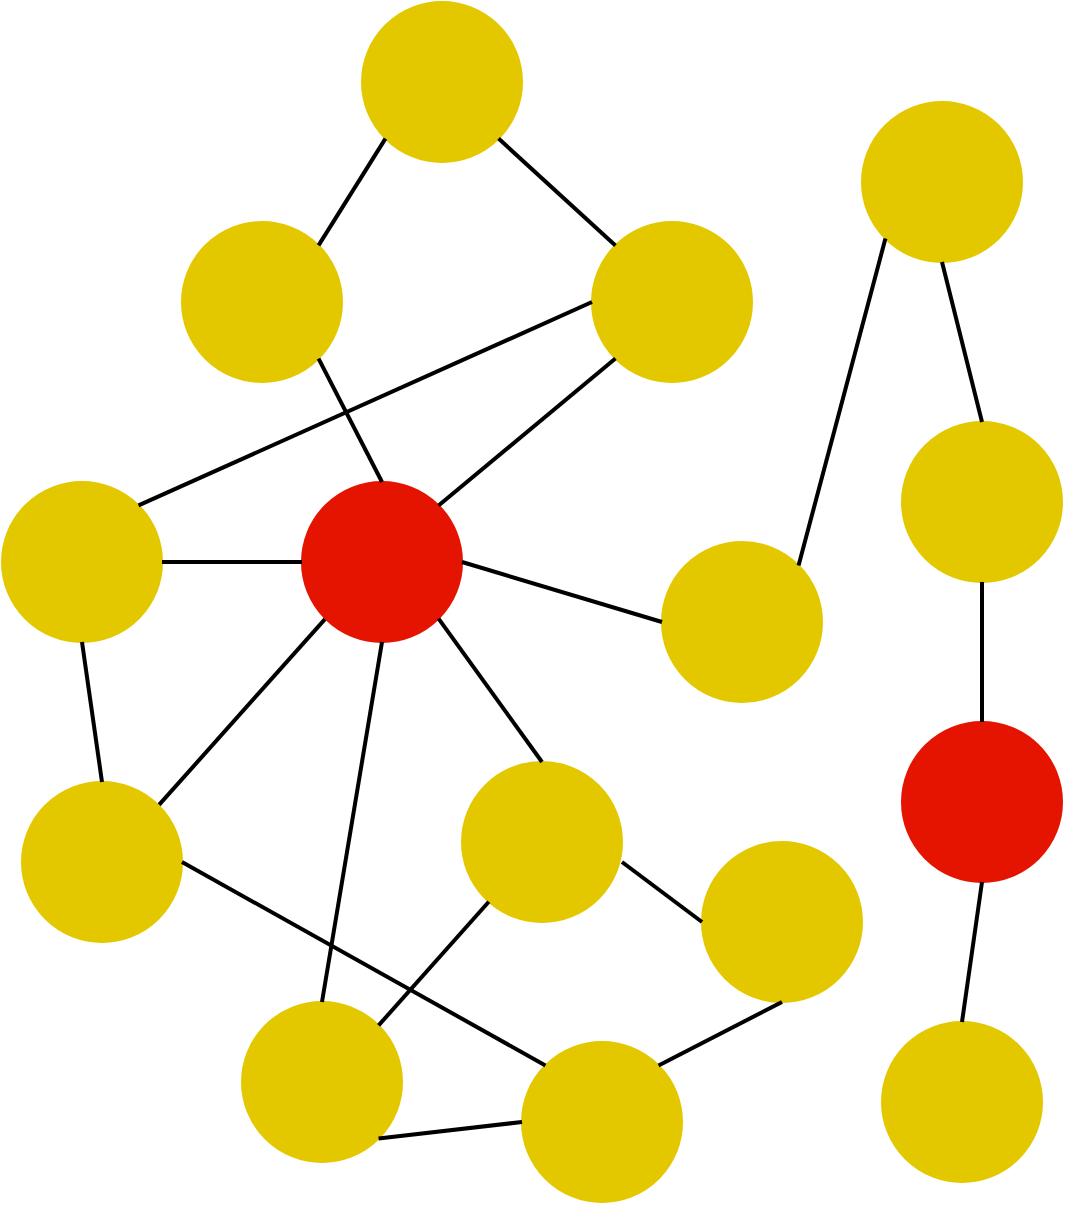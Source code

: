 <mxfile version="14.9.9" type="github">
  <diagram id="a2tgugRnpEL76i69qjv2" name="Page-1">
    <mxGraphModel dx="2066" dy="1083" grid="1" gridSize="10" guides="1" tooltips="1" connect="1" arrows="1" fold="1" page="1" pageScale="1" pageWidth="850" pageHeight="1100" math="0" shadow="0">
      <root>
        <mxCell id="0" />
        <mxCell id="1" parent="0" />
        <mxCell id="pjBFNlvrcR_k7vOQFSDJ-12" style="rounded=0;orthogonalLoop=1;jettySize=auto;html=1;exitX=0;exitY=1;exitDx=0;exitDy=0;entryX=1;entryY=0;entryDx=0;entryDy=0;endArrow=none;endFill=0;strokeWidth=2;" edge="1" parent="1" source="pjBFNlvrcR_k7vOQFSDJ-1" target="pjBFNlvrcR_k7vOQFSDJ-3">
          <mxGeometry relative="1" as="geometry" />
        </mxCell>
        <mxCell id="pjBFNlvrcR_k7vOQFSDJ-1" value="" style="ellipse;whiteSpace=wrap;html=1;aspect=fixed;fillColor=#e51400;fontColor=#ffffff;strokeColor=#E51400;" vertex="1" parent="1">
          <mxGeometry x="200" y="480" width="80" height="80" as="geometry" />
        </mxCell>
        <mxCell id="pjBFNlvrcR_k7vOQFSDJ-2" value="" style="ellipse;whiteSpace=wrap;html=1;aspect=fixed;fillColor=#e3c800;fontColor=#000000;strokeColor=#E3C800;" vertex="1" parent="1">
          <mxGeometry x="380" y="510" width="80" height="80" as="geometry" />
        </mxCell>
        <mxCell id="pjBFNlvrcR_k7vOQFSDJ-3" value="" style="ellipse;whiteSpace=wrap;html=1;aspect=fixed;fillColor=#e3c800;fontColor=#000000;strokeColor=#E3C800;" vertex="1" parent="1">
          <mxGeometry x="60" y="630" width="80" height="80" as="geometry" />
        </mxCell>
        <mxCell id="pjBFNlvrcR_k7vOQFSDJ-4" value="" style="ellipse;whiteSpace=wrap;html=1;aspect=fixed;fillColor=#e3c800;fontColor=#000000;strokeColor=#E3C800;" vertex="1" parent="1">
          <mxGeometry x="345" y="350" width="80" height="80" as="geometry" />
        </mxCell>
        <mxCell id="pjBFNlvrcR_k7vOQFSDJ-5" value="" style="ellipse;whiteSpace=wrap;html=1;aspect=fixed;fillColor=#e3c800;fontColor=#000000;strokeColor=#E3C800;" vertex="1" parent="1">
          <mxGeometry x="280" y="620" width="80" height="80" as="geometry" />
        </mxCell>
        <mxCell id="pjBFNlvrcR_k7vOQFSDJ-6" value="" style="ellipse;whiteSpace=wrap;html=1;aspect=fixed;fillColor=#e3c800;fontColor=#000000;strokeColor=#E3C800;" vertex="1" parent="1">
          <mxGeometry x="50" y="480" width="80" height="80" as="geometry" />
        </mxCell>
        <mxCell id="pjBFNlvrcR_k7vOQFSDJ-7" value="" style="ellipse;whiteSpace=wrap;html=1;aspect=fixed;fillColor=#e3c800;fontColor=#000000;strokeColor=#E3C800;" vertex="1" parent="1">
          <mxGeometry x="230" y="240" width="80" height="80" as="geometry" />
        </mxCell>
        <mxCell id="pjBFNlvrcR_k7vOQFSDJ-8" value="" style="ellipse;whiteSpace=wrap;html=1;aspect=fixed;fillColor=#e3c800;fontColor=#000000;strokeColor=#E3C800;" vertex="1" parent="1">
          <mxGeometry x="170" y="740" width="80" height="80" as="geometry" />
        </mxCell>
        <mxCell id="pjBFNlvrcR_k7vOQFSDJ-9" value="" style="ellipse;whiteSpace=wrap;html=1;aspect=fixed;fillColor=#e3c800;fontColor=#000000;strokeColor=#E3C800;" vertex="1" parent="1">
          <mxGeometry x="400" y="660" width="80" height="80" as="geometry" />
        </mxCell>
        <mxCell id="pjBFNlvrcR_k7vOQFSDJ-10" value="" style="ellipse;whiteSpace=wrap;html=1;aspect=fixed;fillColor=#e3c800;fontColor=#000000;strokeColor=#E3C800;" vertex="1" parent="1">
          <mxGeometry x="140" y="350" width="80" height="80" as="geometry" />
        </mxCell>
        <mxCell id="pjBFNlvrcR_k7vOQFSDJ-13" style="rounded=0;orthogonalLoop=1;jettySize=auto;html=1;exitX=0;exitY=0.5;exitDx=0;exitDy=0;endArrow=none;endFill=0;strokeWidth=2;" edge="1" parent="1" source="pjBFNlvrcR_k7vOQFSDJ-1" target="pjBFNlvrcR_k7vOQFSDJ-6">
          <mxGeometry relative="1" as="geometry">
            <mxPoint x="193.436" y="520.004" as="sourcePoint" />
            <mxPoint x="110.004" y="613.436" as="targetPoint" />
          </mxGeometry>
        </mxCell>
        <mxCell id="pjBFNlvrcR_k7vOQFSDJ-14" style="rounded=0;orthogonalLoop=1;jettySize=auto;html=1;exitX=0.5;exitY=0;exitDx=0;exitDy=0;endArrow=none;endFill=0;entryX=0.5;entryY=1;entryDx=0;entryDy=0;strokeWidth=2;" edge="1" parent="1" source="pjBFNlvrcR_k7vOQFSDJ-8" target="pjBFNlvrcR_k7vOQFSDJ-1">
          <mxGeometry relative="1" as="geometry">
            <mxPoint x="345" y="570" as="sourcePoint" />
            <mxPoint x="275" y="570" as="targetPoint" />
          </mxGeometry>
        </mxCell>
        <mxCell id="pjBFNlvrcR_k7vOQFSDJ-15" style="rounded=0;orthogonalLoop=1;jettySize=auto;html=1;exitX=0;exitY=0.5;exitDx=0;exitDy=0;endArrow=none;endFill=0;strokeWidth=2;" edge="1" parent="1" source="pjBFNlvrcR_k7vOQFSDJ-2">
          <mxGeometry relative="1" as="geometry">
            <mxPoint x="350" y="520" as="sourcePoint" />
            <mxPoint x="280" y="520" as="targetPoint" />
          </mxGeometry>
        </mxCell>
        <mxCell id="pjBFNlvrcR_k7vOQFSDJ-16" style="rounded=0;orthogonalLoop=1;jettySize=auto;html=1;exitX=0.5;exitY=0;exitDx=0;exitDy=0;endArrow=none;endFill=0;entryX=1;entryY=1;entryDx=0;entryDy=0;strokeWidth=2;" edge="1" parent="1" source="pjBFNlvrcR_k7vOQFSDJ-5" target="pjBFNlvrcR_k7vOQFSDJ-1">
          <mxGeometry relative="1" as="geometry">
            <mxPoint x="370" y="580" as="sourcePoint" />
            <mxPoint x="270" y="550" as="targetPoint" />
          </mxGeometry>
        </mxCell>
        <mxCell id="pjBFNlvrcR_k7vOQFSDJ-19" style="rounded=0;orthogonalLoop=1;jettySize=auto;html=1;exitX=0;exitY=0.5;exitDx=0;exitDy=0;endArrow=none;endFill=0;strokeWidth=2;" edge="1" parent="1" source="pjBFNlvrcR_k7vOQFSDJ-9">
          <mxGeometry relative="1" as="geometry">
            <mxPoint x="460" y="700" as="sourcePoint" />
            <mxPoint x="360" y="670" as="targetPoint" />
          </mxGeometry>
        </mxCell>
        <mxCell id="pjBFNlvrcR_k7vOQFSDJ-20" style="rounded=0;orthogonalLoop=1;jettySize=auto;html=1;exitX=1;exitY=0;exitDx=0;exitDy=0;endArrow=none;endFill=0;strokeWidth=2;" edge="1" parent="1" source="pjBFNlvrcR_k7vOQFSDJ-8" target="pjBFNlvrcR_k7vOQFSDJ-5">
          <mxGeometry relative="1" as="geometry">
            <mxPoint x="310" y="760" as="sourcePoint" />
            <mxPoint x="270" y="730" as="targetPoint" />
          </mxGeometry>
        </mxCell>
        <mxCell id="pjBFNlvrcR_k7vOQFSDJ-21" style="rounded=0;orthogonalLoop=1;jettySize=auto;html=1;exitX=0;exitY=1;exitDx=0;exitDy=0;endArrow=none;endFill=0;entryX=1;entryY=0;entryDx=0;entryDy=0;strokeWidth=2;" edge="1" parent="1" source="pjBFNlvrcR_k7vOQFSDJ-4" target="pjBFNlvrcR_k7vOQFSDJ-1">
          <mxGeometry relative="1" as="geometry">
            <mxPoint x="390" y="480" as="sourcePoint" />
            <mxPoint x="290" y="450" as="targetPoint" />
          </mxGeometry>
        </mxCell>
        <mxCell id="pjBFNlvrcR_k7vOQFSDJ-22" style="rounded=0;orthogonalLoop=1;jettySize=auto;html=1;exitX=0.5;exitY=0;exitDx=0;exitDy=0;endArrow=none;endFill=0;entryX=1;entryY=1;entryDx=0;entryDy=0;strokeWidth=2;" edge="1" parent="1" source="pjBFNlvrcR_k7vOQFSDJ-1" target="pjBFNlvrcR_k7vOQFSDJ-10">
          <mxGeometry relative="1" as="geometry">
            <mxPoint x="245" y="450" as="sourcePoint" />
            <mxPoint x="175" y="450" as="targetPoint" />
          </mxGeometry>
        </mxCell>
        <mxCell id="pjBFNlvrcR_k7vOQFSDJ-23" style="rounded=0;orthogonalLoop=1;jettySize=auto;html=1;exitX=0;exitY=0;exitDx=0;exitDy=0;endArrow=none;endFill=0;entryX=1;entryY=1;entryDx=0;entryDy=0;strokeWidth=2;" edge="1" parent="1" source="pjBFNlvrcR_k7vOQFSDJ-4" target="pjBFNlvrcR_k7vOQFSDJ-7">
          <mxGeometry relative="1" as="geometry">
            <mxPoint x="335.86" y="361.72" as="sourcePoint" />
            <mxPoint x="304.144" y="300.004" as="targetPoint" />
          </mxGeometry>
        </mxCell>
        <mxCell id="pjBFNlvrcR_k7vOQFSDJ-24" style="rounded=0;orthogonalLoop=1;jettySize=auto;html=1;exitX=1;exitY=0;exitDx=0;exitDy=0;endArrow=none;endFill=0;entryX=0;entryY=1;entryDx=0;entryDy=0;strokeWidth=2;" edge="1" parent="1" source="pjBFNlvrcR_k7vOQFSDJ-10" target="pjBFNlvrcR_k7vOQFSDJ-7">
          <mxGeometry relative="1" as="geometry">
            <mxPoint x="281.72" y="420.86" as="sourcePoint" />
            <mxPoint x="250.004" y="359.144" as="targetPoint" />
          </mxGeometry>
        </mxCell>
        <mxCell id="pjBFNlvrcR_k7vOQFSDJ-26" value="" style="ellipse;whiteSpace=wrap;html=1;aspect=fixed;fillColor=#e3c800;fontColor=#000000;strokeColor=#E3C800;" vertex="1" parent="1">
          <mxGeometry x="310" y="760" width="80" height="80" as="geometry" />
        </mxCell>
        <mxCell id="pjBFNlvrcR_k7vOQFSDJ-27" style="rounded=0;orthogonalLoop=1;jettySize=auto;html=1;exitX=1;exitY=1;exitDx=0;exitDy=0;endArrow=none;endFill=0;entryX=0;entryY=0.5;entryDx=0;entryDy=0;strokeWidth=2;" edge="1" parent="1" source="pjBFNlvrcR_k7vOQFSDJ-8" target="pjBFNlvrcR_k7vOQFSDJ-26">
          <mxGeometry relative="1" as="geometry">
            <mxPoint x="248.284" y="761.716" as="sourcePoint" />
            <mxPoint x="290" y="860" as="targetPoint" />
          </mxGeometry>
        </mxCell>
        <mxCell id="pjBFNlvrcR_k7vOQFSDJ-28" value="" style="ellipse;whiteSpace=wrap;html=1;aspect=fixed;fillColor=#e3c800;fontColor=#000000;strokeColor=#E3C800;" vertex="1" parent="1">
          <mxGeometry x="480" y="290" width="80" height="80" as="geometry" />
        </mxCell>
        <mxCell id="pjBFNlvrcR_k7vOQFSDJ-29" style="rounded=0;orthogonalLoop=1;jettySize=auto;html=1;exitX=0.5;exitY=0;exitDx=0;exitDy=0;endArrow=none;endFill=0;entryX=0.5;entryY=1;entryDx=0;entryDy=0;strokeWidth=2;" edge="1" parent="1" source="pjBFNlvrcR_k7vOQFSDJ-3" target="pjBFNlvrcR_k7vOQFSDJ-6">
          <mxGeometry relative="1" as="geometry">
            <mxPoint x="330" y="630" as="sourcePoint" />
            <mxPoint x="278.284" y="558.284" as="targetPoint" />
          </mxGeometry>
        </mxCell>
        <mxCell id="pjBFNlvrcR_k7vOQFSDJ-30" value="" style="ellipse;whiteSpace=wrap;html=1;aspect=fixed;fillColor=#e51400;fontColor=#ffffff;strokeColor=#E51400;" vertex="1" parent="1">
          <mxGeometry x="500" y="600" width="80" height="80" as="geometry" />
        </mxCell>
        <mxCell id="pjBFNlvrcR_k7vOQFSDJ-31" style="rounded=0;orthogonalLoop=1;jettySize=auto;html=1;exitX=1;exitY=0;exitDx=0;exitDy=0;endArrow=none;endFill=0;entryX=0.5;entryY=1;entryDx=0;entryDy=0;strokeWidth=2;" edge="1" parent="1" source="pjBFNlvrcR_k7vOQFSDJ-26" target="pjBFNlvrcR_k7vOQFSDJ-9">
          <mxGeometry relative="1" as="geometry">
            <mxPoint x="370.004" y="799.996" as="sourcePoint" />
            <mxPoint x="388" y="750" as="targetPoint" />
          </mxGeometry>
        </mxCell>
        <mxCell id="pjBFNlvrcR_k7vOQFSDJ-32" style="rounded=0;orthogonalLoop=1;jettySize=auto;html=1;endArrow=none;endFill=0;entryX=1;entryY=0;entryDx=0;entryDy=0;exitX=0;exitY=0.5;exitDx=0;exitDy=0;strokeWidth=2;" edge="1" parent="1" source="pjBFNlvrcR_k7vOQFSDJ-4" target="pjBFNlvrcR_k7vOQFSDJ-6">
          <mxGeometry relative="1" as="geometry">
            <mxPoint x="340" y="390" as="sourcePoint" />
            <mxPoint x="140" y="530" as="targetPoint" />
          </mxGeometry>
        </mxCell>
        <mxCell id="pjBFNlvrcR_k7vOQFSDJ-33" style="rounded=0;orthogonalLoop=1;jettySize=auto;html=1;endArrow=none;endFill=0;entryX=1;entryY=0;entryDx=0;entryDy=0;exitX=0;exitY=1;exitDx=0;exitDy=0;strokeWidth=2;" edge="1" parent="1" source="pjBFNlvrcR_k7vOQFSDJ-28" target="pjBFNlvrcR_k7vOQFSDJ-2">
          <mxGeometry relative="1" as="geometry">
            <mxPoint x="480" y="470" as="sourcePoint" />
            <mxPoint x="480" y="530" as="targetPoint" />
          </mxGeometry>
        </mxCell>
        <mxCell id="pjBFNlvrcR_k7vOQFSDJ-34" style="rounded=0;orthogonalLoop=1;jettySize=auto;html=1;exitX=0;exitY=0;exitDx=0;exitDy=0;endArrow=none;endFill=0;entryX=1;entryY=0.5;entryDx=0;entryDy=0;strokeWidth=2;" edge="1" parent="1" source="pjBFNlvrcR_k7vOQFSDJ-26" target="pjBFNlvrcR_k7vOQFSDJ-3">
          <mxGeometry relative="1" as="geometry">
            <mxPoint x="330" y="630" as="sourcePoint" />
            <mxPoint x="278.284" y="558.284" as="targetPoint" />
          </mxGeometry>
        </mxCell>
        <mxCell id="pjBFNlvrcR_k7vOQFSDJ-35" value="" style="ellipse;whiteSpace=wrap;html=1;aspect=fixed;fillColor=#e3c800;fontColor=#000000;strokeColor=#E3C800;" vertex="1" parent="1">
          <mxGeometry x="500" y="450" width="80" height="80" as="geometry" />
        </mxCell>
        <mxCell id="pjBFNlvrcR_k7vOQFSDJ-36" style="rounded=0;orthogonalLoop=1;jettySize=auto;html=1;exitX=0.5;exitY=0;exitDx=0;exitDy=0;endArrow=none;endFill=0;entryX=0.5;entryY=1;entryDx=0;entryDy=0;strokeWidth=2;" edge="1" parent="1" source="pjBFNlvrcR_k7vOQFSDJ-35" target="pjBFNlvrcR_k7vOQFSDJ-28">
          <mxGeometry relative="1" as="geometry">
            <mxPoint x="366.716" y="371.716" as="sourcePoint" />
            <mxPoint x="460" y="330" as="targetPoint" />
          </mxGeometry>
        </mxCell>
        <mxCell id="pjBFNlvrcR_k7vOQFSDJ-37" style="rounded=0;orthogonalLoop=1;jettySize=auto;html=1;exitX=0.5;exitY=0;exitDx=0;exitDy=0;endArrow=none;endFill=0;entryX=0.5;entryY=1;entryDx=0;entryDy=0;strokeWidth=2;" edge="1" parent="1" source="pjBFNlvrcR_k7vOQFSDJ-30" target="pjBFNlvrcR_k7vOQFSDJ-35">
          <mxGeometry relative="1" as="geometry">
            <mxPoint x="550" y="460" as="sourcePoint" />
            <mxPoint x="530" y="380" as="targetPoint" />
          </mxGeometry>
        </mxCell>
        <mxCell id="pjBFNlvrcR_k7vOQFSDJ-38" value="" style="ellipse;whiteSpace=wrap;html=1;aspect=fixed;fillColor=#e3c800;fontColor=#000000;strokeColor=#E3C800;" vertex="1" parent="1">
          <mxGeometry x="490" y="750" width="80" height="80" as="geometry" />
        </mxCell>
        <mxCell id="pjBFNlvrcR_k7vOQFSDJ-39" style="rounded=0;orthogonalLoop=1;jettySize=auto;html=1;exitX=0.5;exitY=0;exitDx=0;exitDy=0;endArrow=none;endFill=0;entryX=0.5;entryY=1;entryDx=0;entryDy=0;strokeWidth=2;" edge="1" parent="1" source="pjBFNlvrcR_k7vOQFSDJ-38" target="pjBFNlvrcR_k7vOQFSDJ-30">
          <mxGeometry relative="1" as="geometry">
            <mxPoint x="550" y="610" as="sourcePoint" />
            <mxPoint x="550" y="540" as="targetPoint" />
          </mxGeometry>
        </mxCell>
      </root>
    </mxGraphModel>
  </diagram>
</mxfile>
